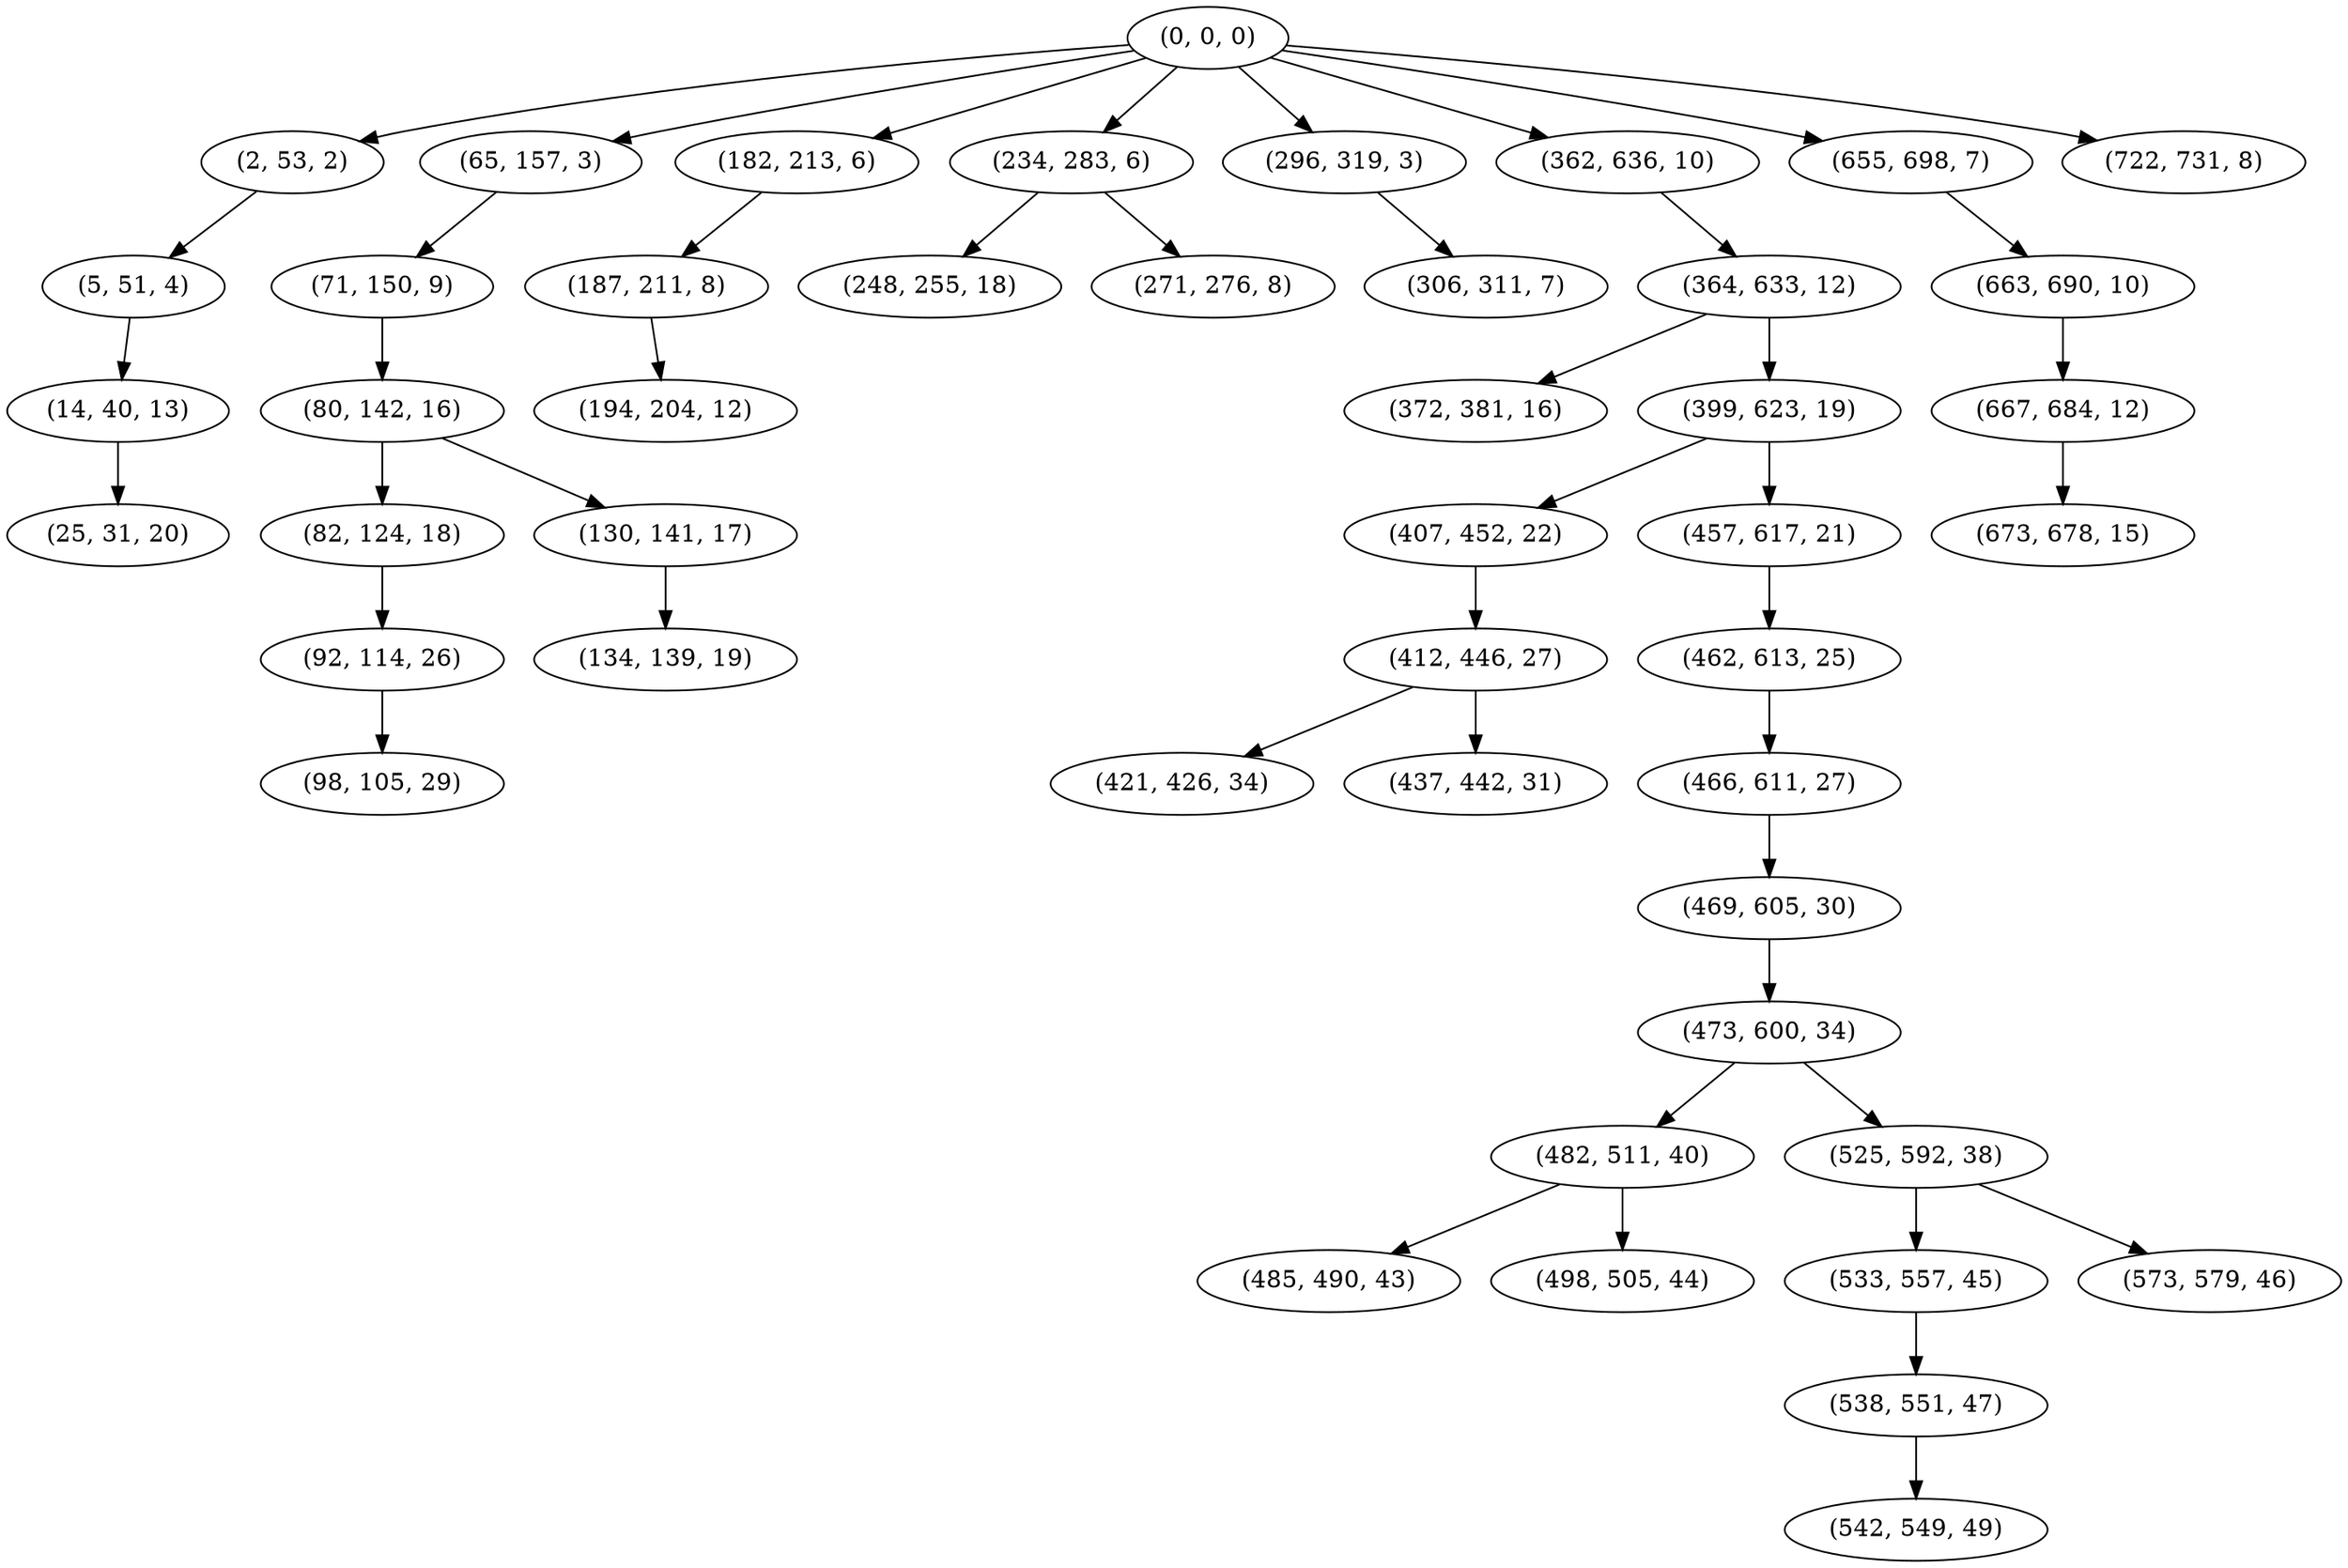 digraph tree {
    "(0, 0, 0)";
    "(2, 53, 2)";
    "(5, 51, 4)";
    "(14, 40, 13)";
    "(25, 31, 20)";
    "(65, 157, 3)";
    "(71, 150, 9)";
    "(80, 142, 16)";
    "(82, 124, 18)";
    "(92, 114, 26)";
    "(98, 105, 29)";
    "(130, 141, 17)";
    "(134, 139, 19)";
    "(182, 213, 6)";
    "(187, 211, 8)";
    "(194, 204, 12)";
    "(234, 283, 6)";
    "(248, 255, 18)";
    "(271, 276, 8)";
    "(296, 319, 3)";
    "(306, 311, 7)";
    "(362, 636, 10)";
    "(364, 633, 12)";
    "(372, 381, 16)";
    "(399, 623, 19)";
    "(407, 452, 22)";
    "(412, 446, 27)";
    "(421, 426, 34)";
    "(437, 442, 31)";
    "(457, 617, 21)";
    "(462, 613, 25)";
    "(466, 611, 27)";
    "(469, 605, 30)";
    "(473, 600, 34)";
    "(482, 511, 40)";
    "(485, 490, 43)";
    "(498, 505, 44)";
    "(525, 592, 38)";
    "(533, 557, 45)";
    "(538, 551, 47)";
    "(542, 549, 49)";
    "(573, 579, 46)";
    "(655, 698, 7)";
    "(663, 690, 10)";
    "(667, 684, 12)";
    "(673, 678, 15)";
    "(722, 731, 8)";
    "(0, 0, 0)" -> "(2, 53, 2)";
    "(0, 0, 0)" -> "(65, 157, 3)";
    "(0, 0, 0)" -> "(182, 213, 6)";
    "(0, 0, 0)" -> "(234, 283, 6)";
    "(0, 0, 0)" -> "(296, 319, 3)";
    "(0, 0, 0)" -> "(362, 636, 10)";
    "(0, 0, 0)" -> "(655, 698, 7)";
    "(0, 0, 0)" -> "(722, 731, 8)";
    "(2, 53, 2)" -> "(5, 51, 4)";
    "(5, 51, 4)" -> "(14, 40, 13)";
    "(14, 40, 13)" -> "(25, 31, 20)";
    "(65, 157, 3)" -> "(71, 150, 9)";
    "(71, 150, 9)" -> "(80, 142, 16)";
    "(80, 142, 16)" -> "(82, 124, 18)";
    "(80, 142, 16)" -> "(130, 141, 17)";
    "(82, 124, 18)" -> "(92, 114, 26)";
    "(92, 114, 26)" -> "(98, 105, 29)";
    "(130, 141, 17)" -> "(134, 139, 19)";
    "(182, 213, 6)" -> "(187, 211, 8)";
    "(187, 211, 8)" -> "(194, 204, 12)";
    "(234, 283, 6)" -> "(248, 255, 18)";
    "(234, 283, 6)" -> "(271, 276, 8)";
    "(296, 319, 3)" -> "(306, 311, 7)";
    "(362, 636, 10)" -> "(364, 633, 12)";
    "(364, 633, 12)" -> "(372, 381, 16)";
    "(364, 633, 12)" -> "(399, 623, 19)";
    "(399, 623, 19)" -> "(407, 452, 22)";
    "(399, 623, 19)" -> "(457, 617, 21)";
    "(407, 452, 22)" -> "(412, 446, 27)";
    "(412, 446, 27)" -> "(421, 426, 34)";
    "(412, 446, 27)" -> "(437, 442, 31)";
    "(457, 617, 21)" -> "(462, 613, 25)";
    "(462, 613, 25)" -> "(466, 611, 27)";
    "(466, 611, 27)" -> "(469, 605, 30)";
    "(469, 605, 30)" -> "(473, 600, 34)";
    "(473, 600, 34)" -> "(482, 511, 40)";
    "(473, 600, 34)" -> "(525, 592, 38)";
    "(482, 511, 40)" -> "(485, 490, 43)";
    "(482, 511, 40)" -> "(498, 505, 44)";
    "(525, 592, 38)" -> "(533, 557, 45)";
    "(525, 592, 38)" -> "(573, 579, 46)";
    "(533, 557, 45)" -> "(538, 551, 47)";
    "(538, 551, 47)" -> "(542, 549, 49)";
    "(655, 698, 7)" -> "(663, 690, 10)";
    "(663, 690, 10)" -> "(667, 684, 12)";
    "(667, 684, 12)" -> "(673, 678, 15)";
}
